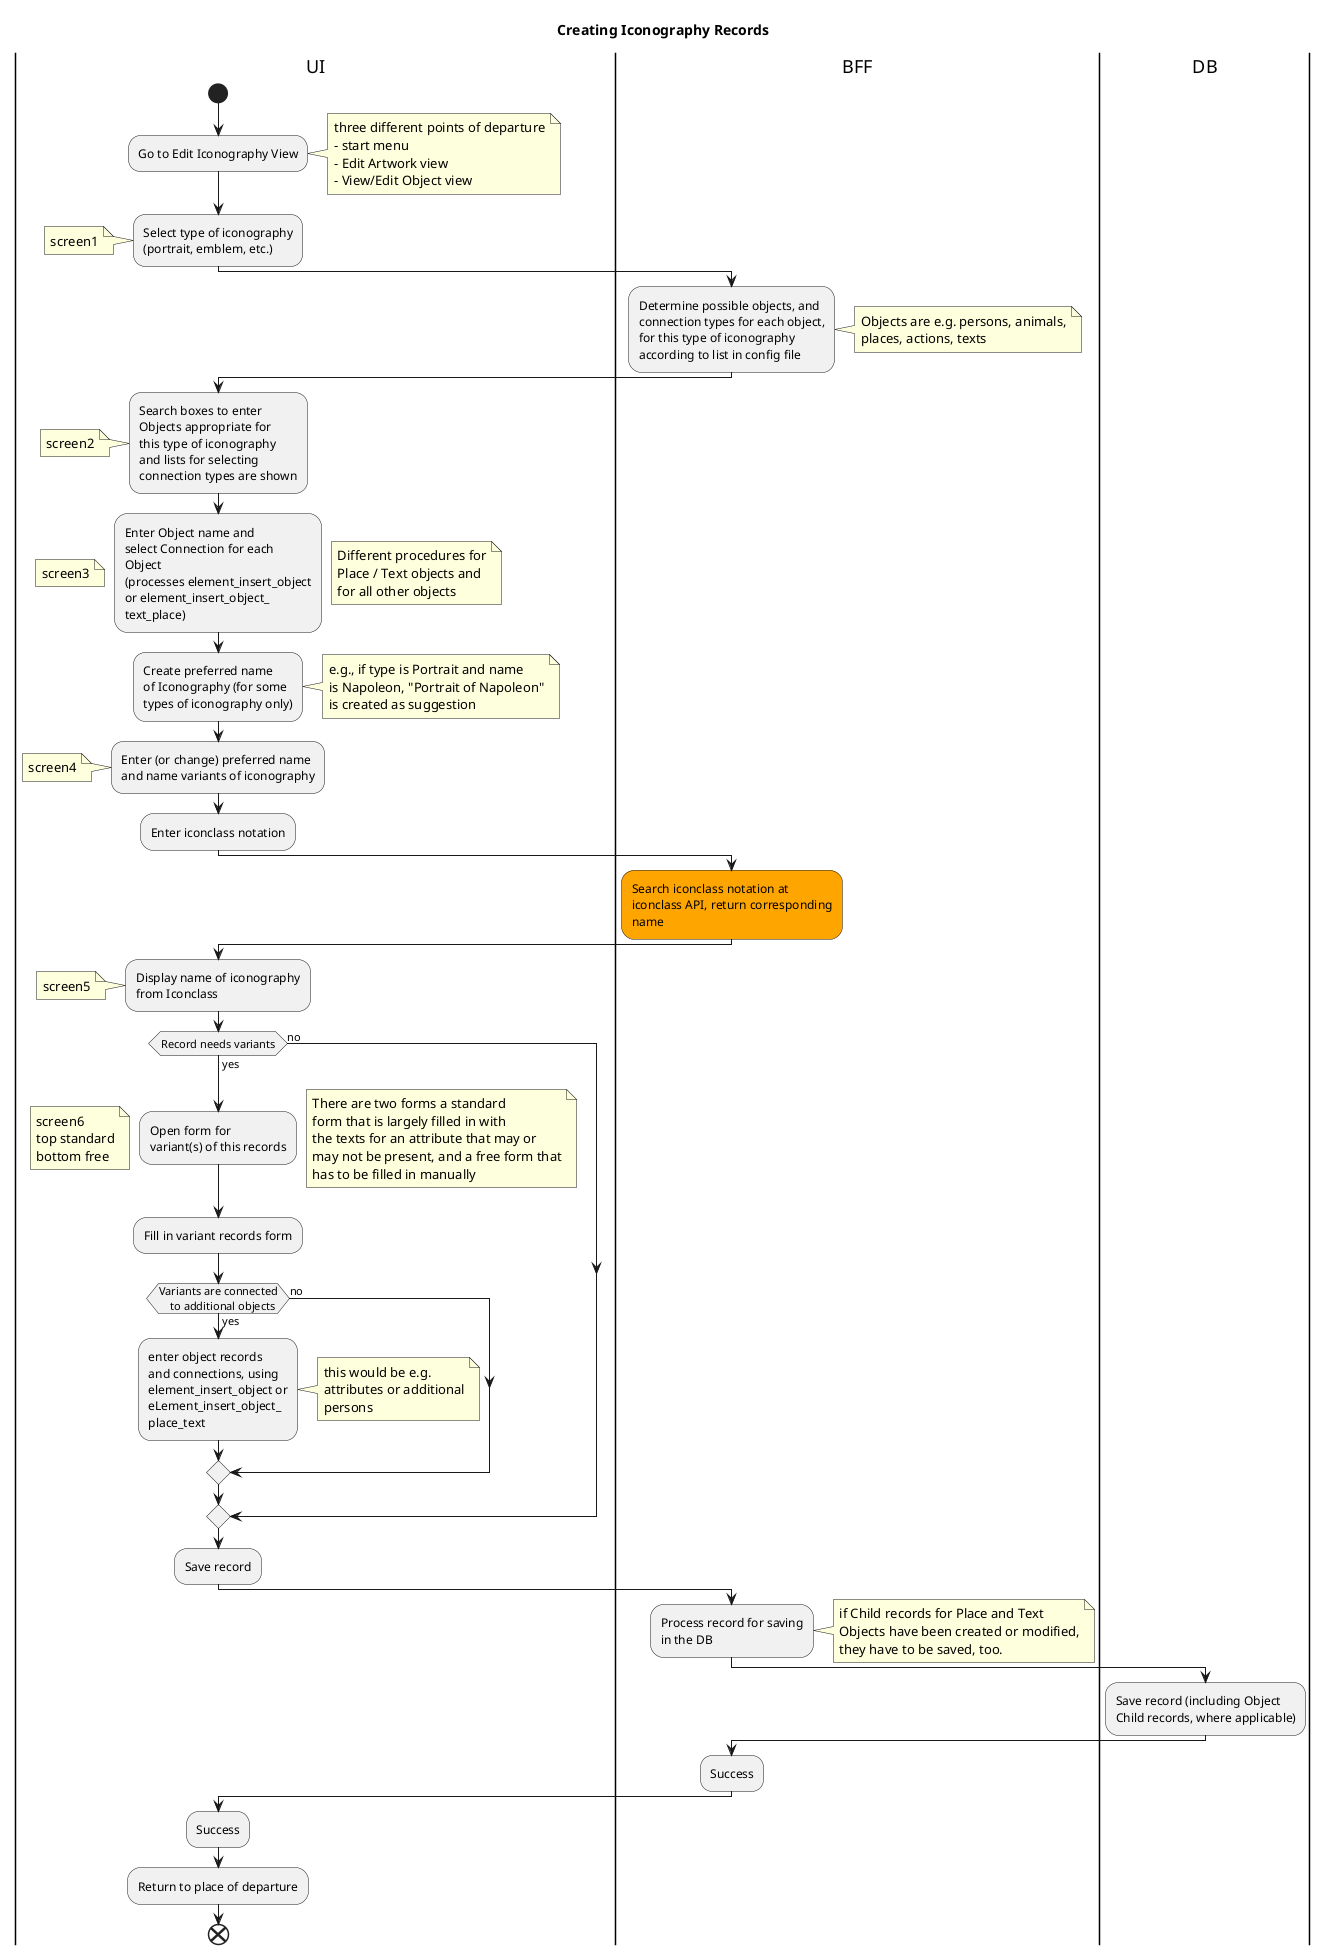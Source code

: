 @startuml
title Creating Iconography Records
|UI|
start
:Go to Edit Iconography View;
note right
three different points of departure
- start menu
- Edit Artwork view
- View/Edit Object view
endnote
:Select type of iconography
(portrait, emblem, etc.);
note left
screen1
end note
|BFF|
:Determine possible objects, and 
connection types for each object,
for this type of iconography 
according to list in config file;
note right
Objects are e.g. persons, animals,
places, actions, texts
endnote
|UI|
:Search boxes to enter
Objects appropriate for
this type of iconography
and lists for selecting 
connection types are shown;
note left
screen2
end note
:Enter Object name and
select Connection for each
Object
(processes element_insert_object
or element_insert_object_
text_place);
note left
screen3
endnote
note right
Different procedures for
Place / Text objects and
for all other objects
endnote
:Create preferred name
of Iconography (for some 
types of iconography only);
note right
e.g., if type is Portrait and name
is Napoleon, "Portrait of Napoleon"
is created as suggestion
endnote
:Enter (or change) preferred name
and name variants of iconography;
note left 
screen4
endnote
:Enter iconclass notation;
|BFF|
#orange:Search iconclass notation at 
iconclass API, return corresponding
name;
|UI|
:Display name of iconography
from Iconclass;
note left
screen5
end note

if (Record needs variants) then (yes)

    :Open form for 
    variant(s) of this records;
    note right
    There are two forms a standard
    form that is largely filled in with 
    the texts for an attribute that may or
    may not be present, and a free form that
    has to be filled in manually
    endnote
    note left
    screen6
    top standard
    bottom free
    end note
    :Fill in variant records form;
    if (Variants are connected
    to additional objects) then (yes)
        :enter object records
        and connections, using
        element_insert_object or
        eLement_insert_object_
        place_text;
        note right
        this would be e.g. 
        attributes or additional
        persons 
        end note
    

    else (no)
    end if
else (no)
end if
    :Save record;
    |BFF|
    :Process record for saving
    in the DB;
    note right
    if Child records for Place and Text
    Objects have been created or modified,
    they have to be saved, too. 
    endnote
    |DB|
:Save record (including Object
Child records, where applicable);
|BFF|
:Success;
|UI|
:Success;
:Return to place of departure;
end  





@enduml
